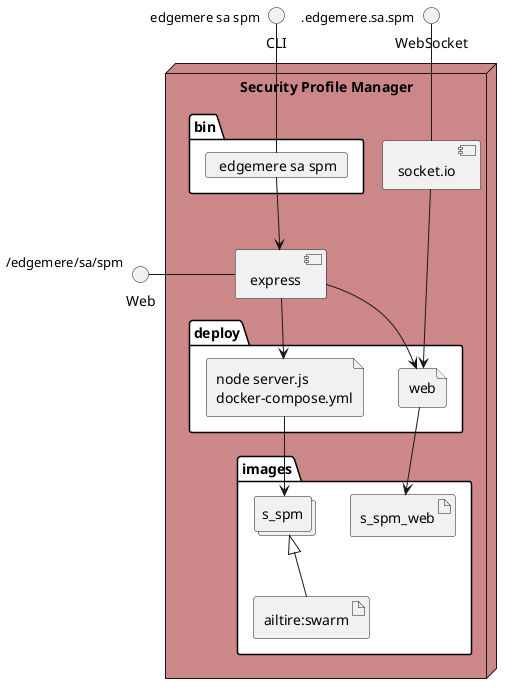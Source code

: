 @startuml
  interface CLI
  interface Web
  interface WebSocket
node "Security Profile Manager" #cc8888 {
  component express as REST
  component socket.io as socket
  folder bin #ffffff {
    card " edgemere sa spm" as binName
  }
  binName --> REST

  folder deploy #ffffff {
      file "node server.js\ndocker-compose.yml" as s_spm_container
      REST --> s_spm_container

  
    file "web" as web_container
    REST --> web_container
    socket ---> web_container
  
  }
  folder images #ffffff {
    collections "s_spm" as s_spmimage
    artifact "ailtire:swarm" as ailtireswarm
    s_spmimage <|-- ailtireswarm
    s_spm_container --> s_spmimage

  
      artifact "s_spm_web" as s_spm_web
      web_container --> s_spm_web
    
  }
}
CLI " edgemere sa spm" -- binName
Web "/edgemere/sa/spm" - REST
WebSocket ".edgemere.sa.spm" -- socket

@enduml
